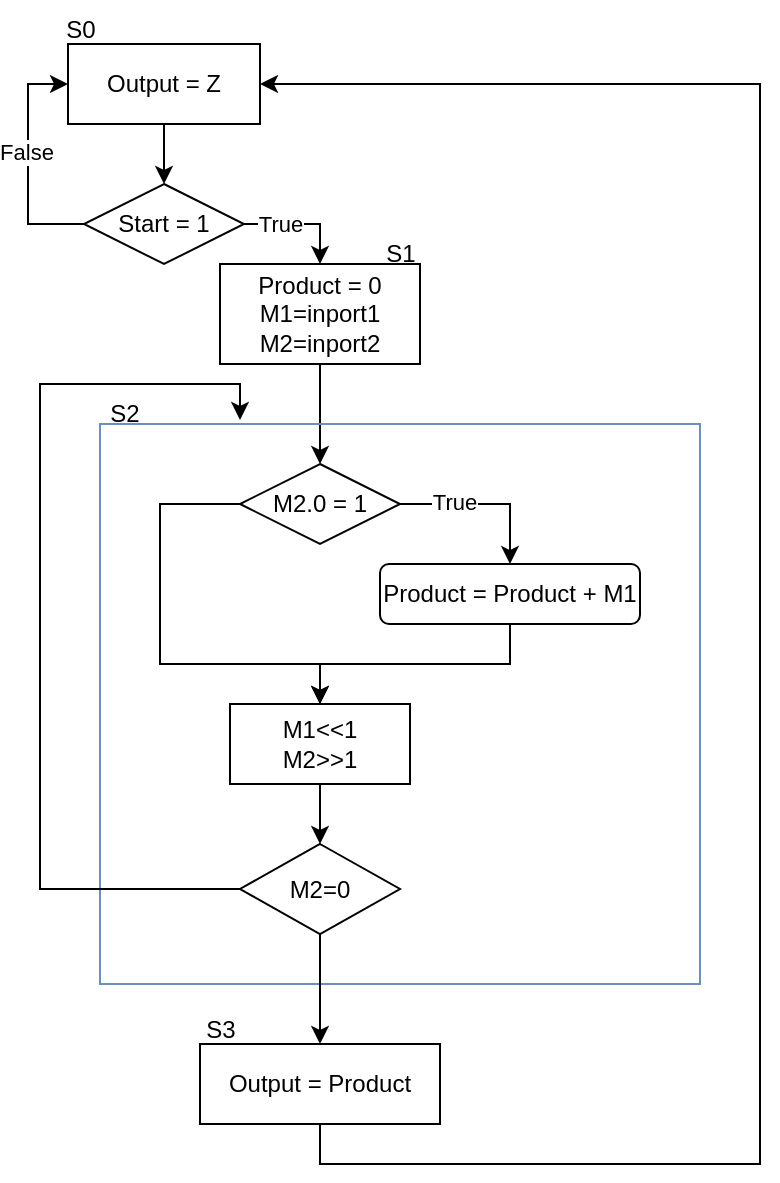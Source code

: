 <mxfile version="21.5.2" type="github">
  <diagram name="Page-1" id="Xw95-hLC9-1scv4UWebF">
    <mxGraphModel dx="955" dy="559" grid="0" gridSize="10" guides="1" tooltips="1" connect="1" arrows="1" fold="1" page="1" pageScale="1" pageWidth="827" pageHeight="1169" math="0" shadow="0">
      <root>
        <mxCell id="0" />
        <mxCell id="1" parent="0" />
        <mxCell id="D4KRN2Z5QG7yclFjbWG6-26" style="edgeStyle=orthogonalEdgeStyle;rounded=0;orthogonalLoop=1;jettySize=auto;html=1;exitX=0.5;exitY=1;exitDx=0;exitDy=0;entryX=0.5;entryY=0;entryDx=0;entryDy=0;" edge="1" parent="1" source="D4KRN2Z5QG7yclFjbWG6-18" target="D4KRN2Z5QG7yclFjbWG6-19">
          <mxGeometry relative="1" as="geometry" />
        </mxCell>
        <mxCell id="D4KRN2Z5QG7yclFjbWG6-18" value="Output = Z" style="rounded=0;whiteSpace=wrap;html=1;" vertex="1" parent="1">
          <mxGeometry x="354" y="60" width="96" height="40" as="geometry" />
        </mxCell>
        <mxCell id="D4KRN2Z5QG7yclFjbWG6-20" style="edgeStyle=orthogonalEdgeStyle;rounded=0;orthogonalLoop=1;jettySize=auto;html=1;exitX=0;exitY=0.5;exitDx=0;exitDy=0;entryX=0;entryY=0.5;entryDx=0;entryDy=0;" edge="1" parent="1" source="D4KRN2Z5QG7yclFjbWG6-19" target="D4KRN2Z5QG7yclFjbWG6-18">
          <mxGeometry relative="1" as="geometry" />
        </mxCell>
        <mxCell id="D4KRN2Z5QG7yclFjbWG6-21" value="False" style="edgeLabel;html=1;align=center;verticalAlign=middle;resizable=0;points=[];" vertex="1" connectable="0" parent="D4KRN2Z5QG7yclFjbWG6-20">
          <mxGeometry x="0.087" y="1" relative="1" as="geometry">
            <mxPoint as="offset" />
          </mxGeometry>
        </mxCell>
        <mxCell id="D4KRN2Z5QG7yclFjbWG6-23" style="edgeStyle=orthogonalEdgeStyle;rounded=0;orthogonalLoop=1;jettySize=auto;html=1;exitX=1;exitY=0.5;exitDx=0;exitDy=0;entryX=0.5;entryY=0;entryDx=0;entryDy=0;" edge="1" parent="1" source="D4KRN2Z5QG7yclFjbWG6-19" target="D4KRN2Z5QG7yclFjbWG6-28">
          <mxGeometry relative="1" as="geometry">
            <mxPoint x="500" y="170" as="targetPoint" />
          </mxGeometry>
        </mxCell>
        <mxCell id="D4KRN2Z5QG7yclFjbWG6-24" value="True" style="edgeLabel;html=1;align=center;verticalAlign=middle;resizable=0;points=[];" vertex="1" connectable="0" parent="D4KRN2Z5QG7yclFjbWG6-23">
          <mxGeometry x="-0.513" relative="1" as="geometry">
            <mxPoint x="4" as="offset" />
          </mxGeometry>
        </mxCell>
        <mxCell id="D4KRN2Z5QG7yclFjbWG6-19" value="Start = 1" style="rhombus;whiteSpace=wrap;html=1;" vertex="1" parent="1">
          <mxGeometry x="362" y="130" width="80" height="40" as="geometry" />
        </mxCell>
        <mxCell id="D4KRN2Z5QG7yclFjbWG6-31" style="edgeStyle=orthogonalEdgeStyle;rounded=0;orthogonalLoop=1;jettySize=auto;html=1;entryX=0.5;entryY=0;entryDx=0;entryDy=0;exitX=0.5;exitY=1;exitDx=0;exitDy=0;" edge="1" parent="1" source="D4KRN2Z5QG7yclFjbWG6-28" target="D4KRN2Z5QG7yclFjbWG6-30">
          <mxGeometry relative="1" as="geometry">
            <mxPoint x="480" y="270" as="sourcePoint" />
          </mxGeometry>
        </mxCell>
        <mxCell id="D4KRN2Z5QG7yclFjbWG6-28" value="Product = 0&lt;br style=&quot;border-color: var(--border-color);&quot;&gt;M1=inport1&lt;br style=&quot;border-color: var(--border-color);&quot;&gt;M2=inport2" style="rounded=0;whiteSpace=wrap;html=1;" vertex="1" parent="1">
          <mxGeometry x="430" y="170" width="100" height="50" as="geometry" />
        </mxCell>
        <mxCell id="D4KRN2Z5QG7yclFjbWG6-33" style="edgeStyle=orthogonalEdgeStyle;rounded=0;orthogonalLoop=1;jettySize=auto;html=1;exitX=1;exitY=0.5;exitDx=0;exitDy=0;entryX=0.5;entryY=0;entryDx=0;entryDy=0;" edge="1" parent="1" source="D4KRN2Z5QG7yclFjbWG6-30" target="D4KRN2Z5QG7yclFjbWG6-32">
          <mxGeometry relative="1" as="geometry" />
        </mxCell>
        <mxCell id="D4KRN2Z5QG7yclFjbWG6-36" value="True" style="edgeLabel;html=1;align=center;verticalAlign=middle;resizable=0;points=[];" vertex="1" connectable="0" parent="D4KRN2Z5QG7yclFjbWG6-33">
          <mxGeometry x="-0.37" y="1" relative="1" as="geometry">
            <mxPoint as="offset" />
          </mxGeometry>
        </mxCell>
        <mxCell id="D4KRN2Z5QG7yclFjbWG6-38" style="edgeStyle=orthogonalEdgeStyle;rounded=0;orthogonalLoop=1;jettySize=auto;html=1;exitX=0;exitY=0.5;exitDx=0;exitDy=0;entryX=0.5;entryY=0;entryDx=0;entryDy=0;" edge="1" parent="1" source="D4KRN2Z5QG7yclFjbWG6-30" target="D4KRN2Z5QG7yclFjbWG6-34">
          <mxGeometry relative="1" as="geometry">
            <Array as="points">
              <mxPoint x="400" y="290" />
              <mxPoint x="400" y="370" />
              <mxPoint x="480" y="370" />
            </Array>
          </mxGeometry>
        </mxCell>
        <mxCell id="D4KRN2Z5QG7yclFjbWG6-30" value="M2.0 = 1" style="rhombus;whiteSpace=wrap;html=1;" vertex="1" parent="1">
          <mxGeometry x="440" y="270" width="80" height="40" as="geometry" />
        </mxCell>
        <mxCell id="D4KRN2Z5QG7yclFjbWG6-35" style="edgeStyle=orthogonalEdgeStyle;rounded=0;orthogonalLoop=1;jettySize=auto;html=1;exitX=0.5;exitY=1;exitDx=0;exitDy=0;entryX=0.5;entryY=0;entryDx=0;entryDy=0;" edge="1" parent="1" source="D4KRN2Z5QG7yclFjbWG6-32" target="D4KRN2Z5QG7yclFjbWG6-34">
          <mxGeometry relative="1" as="geometry" />
        </mxCell>
        <mxCell id="D4KRN2Z5QG7yclFjbWG6-32" value="Product = Product + M1" style="rounded=1;whiteSpace=wrap;html=1;" vertex="1" parent="1">
          <mxGeometry x="510" y="320" width="130" height="30" as="geometry" />
        </mxCell>
        <mxCell id="D4KRN2Z5QG7yclFjbWG6-49" style="edgeStyle=orthogonalEdgeStyle;rounded=0;orthogonalLoop=1;jettySize=auto;html=1;entryX=0.5;entryY=0;entryDx=0;entryDy=0;" edge="1" parent="1" source="D4KRN2Z5QG7yclFjbWG6-34" target="D4KRN2Z5QG7yclFjbWG6-48">
          <mxGeometry relative="1" as="geometry" />
        </mxCell>
        <mxCell id="D4KRN2Z5QG7yclFjbWG6-34" value="M1&amp;lt;&amp;lt;1&lt;br&gt;M2&amp;gt;&amp;gt;1" style="rounded=0;whiteSpace=wrap;html=1;" vertex="1" parent="1">
          <mxGeometry x="435" y="390" width="90" height="40" as="geometry" />
        </mxCell>
        <mxCell id="D4KRN2Z5QG7yclFjbWG6-40" value="" style="rounded=0;whiteSpace=wrap;html=1;shadow=0;glass=0;fillColor=none;strokeColor=#6c8ebf;" vertex="1" parent="1">
          <mxGeometry x="370" y="250" width="300" height="280" as="geometry" />
        </mxCell>
        <mxCell id="D4KRN2Z5QG7yclFjbWG6-42" value="S0" style="text;html=1;align=center;verticalAlign=middle;resizable=0;points=[];autosize=1;strokeColor=none;fillColor=none;" vertex="1" parent="1">
          <mxGeometry x="340" y="38" width="40" height="30" as="geometry" />
        </mxCell>
        <mxCell id="D4KRN2Z5QG7yclFjbWG6-43" value="S1" style="text;html=1;align=center;verticalAlign=middle;resizable=0;points=[];autosize=1;strokeColor=none;fillColor=none;" vertex="1" parent="1">
          <mxGeometry x="500" y="150" width="40" height="30" as="geometry" />
        </mxCell>
        <mxCell id="D4KRN2Z5QG7yclFjbWG6-46" value="S2" style="text;html=1;align=center;verticalAlign=middle;resizable=0;points=[];autosize=1;strokeColor=none;fillColor=none;" vertex="1" parent="1">
          <mxGeometry x="362" y="230" width="40" height="30" as="geometry" />
        </mxCell>
        <mxCell id="D4KRN2Z5QG7yclFjbWG6-47" style="edgeStyle=orthogonalEdgeStyle;rounded=0;orthogonalLoop=1;jettySize=auto;html=1;exitX=0.5;exitY=1;exitDx=0;exitDy=0;" edge="1" parent="1" source="D4KRN2Z5QG7yclFjbWG6-40" target="D4KRN2Z5QG7yclFjbWG6-40">
          <mxGeometry relative="1" as="geometry" />
        </mxCell>
        <mxCell id="D4KRN2Z5QG7yclFjbWG6-51" style="edgeStyle=orthogonalEdgeStyle;rounded=0;orthogonalLoop=1;jettySize=auto;html=1;exitX=0;exitY=0.5;exitDx=0;exitDy=0;" edge="1" parent="1" source="D4KRN2Z5QG7yclFjbWG6-48">
          <mxGeometry relative="1" as="geometry">
            <mxPoint x="440" y="248" as="targetPoint" />
            <mxPoint x="440" y="450.73" as="sourcePoint" />
            <Array as="points">
              <mxPoint x="340" y="483" />
              <mxPoint x="340" y="230" />
              <mxPoint x="440" y="230" />
            </Array>
          </mxGeometry>
        </mxCell>
        <mxCell id="D4KRN2Z5QG7yclFjbWG6-55" style="edgeStyle=orthogonalEdgeStyle;rounded=0;orthogonalLoop=1;jettySize=auto;html=1;exitX=0.5;exitY=1;exitDx=0;exitDy=0;entryX=0.5;entryY=0;entryDx=0;entryDy=0;" edge="1" parent="1" source="D4KRN2Z5QG7yclFjbWG6-48" target="D4KRN2Z5QG7yclFjbWG6-54">
          <mxGeometry relative="1" as="geometry" />
        </mxCell>
        <mxCell id="D4KRN2Z5QG7yclFjbWG6-48" value="M2=0" style="rhombus;whiteSpace=wrap;html=1;" vertex="1" parent="1">
          <mxGeometry x="440" y="460" width="80" height="45" as="geometry" />
        </mxCell>
        <mxCell id="D4KRN2Z5QG7yclFjbWG6-57" style="edgeStyle=orthogonalEdgeStyle;rounded=0;orthogonalLoop=1;jettySize=auto;html=1;exitX=0.5;exitY=1;exitDx=0;exitDy=0;" edge="1" parent="1" source="D4KRN2Z5QG7yclFjbWG6-54">
          <mxGeometry relative="1" as="geometry">
            <mxPoint x="450" y="80" as="targetPoint" />
            <Array as="points">
              <mxPoint x="480" y="620" />
              <mxPoint x="700" y="620" />
              <mxPoint x="700" y="80" />
            </Array>
          </mxGeometry>
        </mxCell>
        <mxCell id="D4KRN2Z5QG7yclFjbWG6-54" value="Output = Product" style="rounded=0;whiteSpace=wrap;html=1;" vertex="1" parent="1">
          <mxGeometry x="420" y="560" width="120" height="40" as="geometry" />
        </mxCell>
        <mxCell id="D4KRN2Z5QG7yclFjbWG6-56" value="S3" style="text;html=1;align=center;verticalAlign=middle;resizable=0;points=[];autosize=1;strokeColor=none;fillColor=none;" vertex="1" parent="1">
          <mxGeometry x="410" y="538" width="40" height="30" as="geometry" />
        </mxCell>
      </root>
    </mxGraphModel>
  </diagram>
</mxfile>
